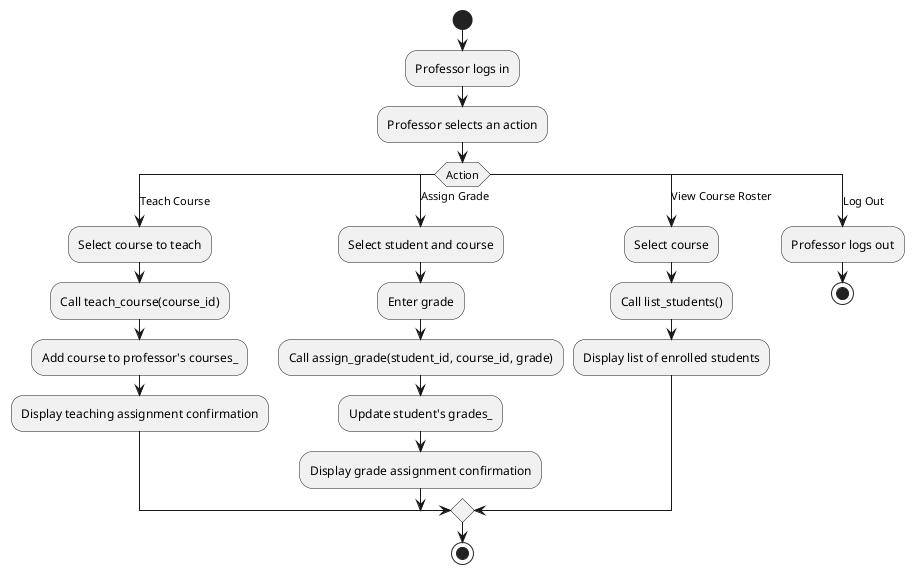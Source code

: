 @startuml
start

:Professor logs in;
:Professor selects an action;

switch (Action)
    case (Teach Course)
        :Select course to teach;
        :Call teach_course(course_id);
        :Add course to professor's courses_;
        :Display teaching assignment confirmation;
    case (Assign Grade)
        :Select student and course;
        :Enter grade;
        :Call assign_grade(student_id, course_id, grade);
        :Update student's grades_;
        :Display grade assignment confirmation;
    case (View Course Roster)
        :Select course;
        :Call list_students();
        :Display list of enrolled students;
    case (Log Out)
        :Professor logs out;
        stop
endswitch

stop
@enduml

